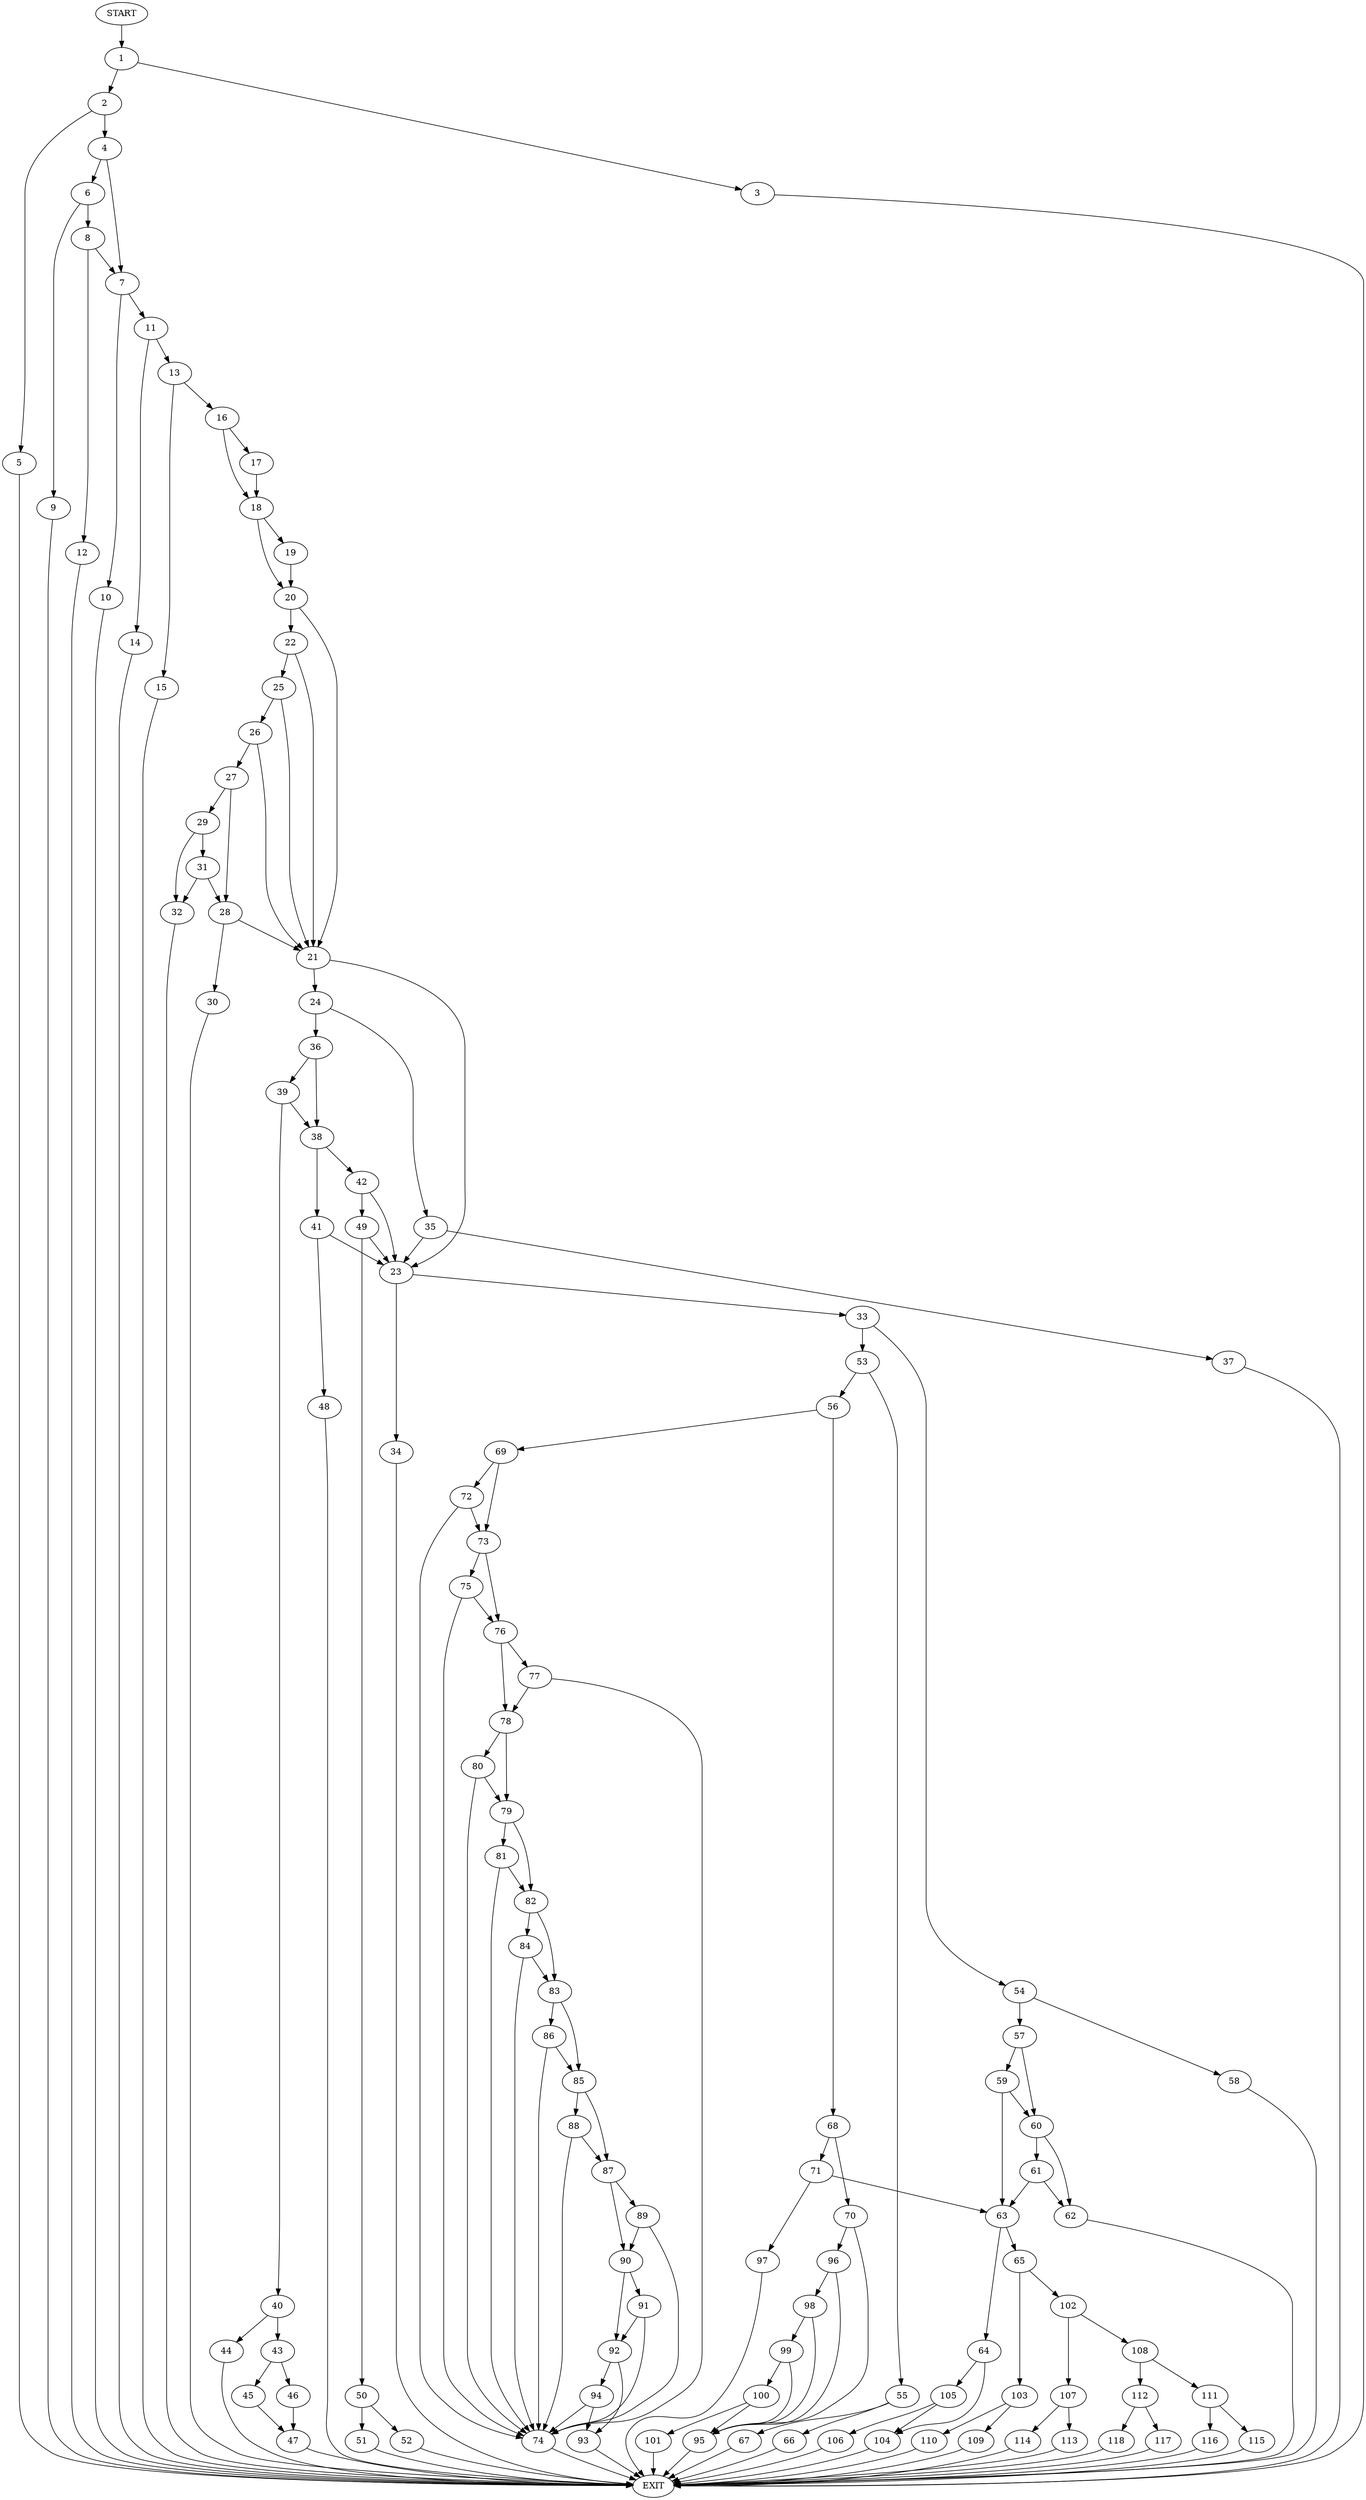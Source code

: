 digraph {
0 [label="START"]
119 [label="EXIT"]
0 -> 1
1 -> 2
1 -> 3
3 -> 119
2 -> 4
2 -> 5
4 -> 6
4 -> 7
5 -> 119
6 -> 8
6 -> 9
7 -> 10
7 -> 11
9 -> 119
8 -> 7
8 -> 12
12 -> 119
10 -> 119
11 -> 13
11 -> 14
14 -> 119
13 -> 15
13 -> 16
15 -> 119
16 -> 17
16 -> 18
18 -> 19
18 -> 20
17 -> 18
20 -> 21
20 -> 22
19 -> 20
21 -> 23
21 -> 24
22 -> 25
22 -> 21
25 -> 21
25 -> 26
26 -> 21
26 -> 27
27 -> 28
27 -> 29
28 -> 21
28 -> 30
29 -> 31
29 -> 32
32 -> 119
31 -> 28
31 -> 32
30 -> 119
23 -> 33
23 -> 34
24 -> 35
24 -> 36
35 -> 23
35 -> 37
36 -> 38
36 -> 39
37 -> 119
39 -> 38
39 -> 40
38 -> 41
38 -> 42
40 -> 43
40 -> 44
43 -> 45
43 -> 46
44 -> 119
46 -> 47
45 -> 47
47 -> 119
41 -> 48
41 -> 23
42 -> 49
42 -> 23
48 -> 119
49 -> 50
49 -> 23
50 -> 51
50 -> 52
51 -> 119
52 -> 119
34 -> 119
33 -> 53
33 -> 54
53 -> 55
53 -> 56
54 -> 57
54 -> 58
57 -> 59
57 -> 60
58 -> 119
60 -> 61
60 -> 62
59 -> 63
59 -> 60
63 -> 64
63 -> 65
61 -> 63
61 -> 62
62 -> 119
55 -> 66
55 -> 67
56 -> 68
56 -> 69
67 -> 119
66 -> 119
68 -> 70
68 -> 71
69 -> 72
69 -> 73
72 -> 73
72 -> 74
73 -> 75
73 -> 76
74 -> 119
76 -> 77
76 -> 78
75 -> 76
75 -> 74
78 -> 79
78 -> 80
77 -> 78
77 -> 74
80 -> 79
80 -> 74
79 -> 81
79 -> 82
81 -> 82
81 -> 74
82 -> 83
82 -> 84
83 -> 85
83 -> 86
84 -> 83
84 -> 74
86 -> 85
86 -> 74
85 -> 87
85 -> 88
88 -> 87
88 -> 74
87 -> 89
87 -> 90
89 -> 90
89 -> 74
90 -> 91
90 -> 92
91 -> 92
91 -> 74
92 -> 93
92 -> 94
94 -> 74
94 -> 93
93 -> 119
70 -> 95
70 -> 96
71 -> 63
71 -> 97
95 -> 119
96 -> 95
96 -> 98
98 -> 95
98 -> 99
99 -> 95
99 -> 100
100 -> 95
100 -> 101
101 -> 119
97 -> 119
65 -> 102
65 -> 103
64 -> 104
64 -> 105
104 -> 119
105 -> 106
105 -> 104
106 -> 119
102 -> 107
102 -> 108
103 -> 109
103 -> 110
109 -> 119
110 -> 119
108 -> 111
108 -> 112
107 -> 113
107 -> 114
114 -> 119
113 -> 119
111 -> 115
111 -> 116
112 -> 117
112 -> 118
115 -> 119
116 -> 119
118 -> 119
117 -> 119
}
